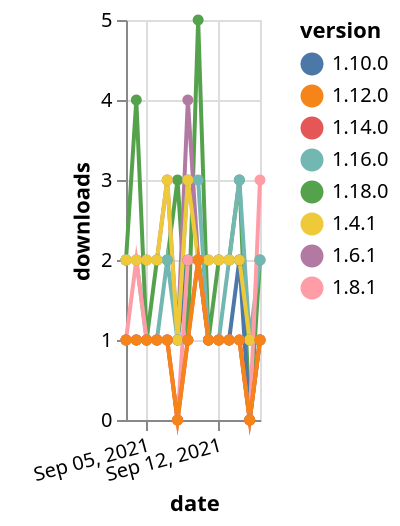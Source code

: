 {"$schema": "https://vega.github.io/schema/vega-lite/v5.json", "description": "A simple bar chart with embedded data.", "data": {"values": [{"date": "2021-09-03", "total": 200, "delta": 2, "version": "1.18.0"}, {"date": "2021-09-04", "total": 204, "delta": 4, "version": "1.18.0"}, {"date": "2021-09-05", "total": 205, "delta": 1, "version": "1.18.0"}, {"date": "2021-09-06", "total": 207, "delta": 2, "version": "1.18.0"}, {"date": "2021-09-07", "total": 209, "delta": 2, "version": "1.18.0"}, {"date": "2021-09-08", "total": 212, "delta": 3, "version": "1.18.0"}, {"date": "2021-09-09", "total": 213, "delta": 1, "version": "1.18.0"}, {"date": "2021-09-10", "total": 218, "delta": 5, "version": "1.18.0"}, {"date": "2021-09-11", "total": 219, "delta": 1, "version": "1.18.0"}, {"date": "2021-09-12", "total": 221, "delta": 2, "version": "1.18.0"}, {"date": "2021-09-13", "total": 223, "delta": 2, "version": "1.18.0"}, {"date": "2021-09-14", "total": 226, "delta": 3, "version": "1.18.0"}, {"date": "2021-09-15", "total": 226, "delta": 0, "version": "1.18.0"}, {"date": "2021-09-16", "total": 228, "delta": 2, "version": "1.18.0"}, {"date": "2021-09-03", "total": 2324, "delta": 2, "version": "1.6.1"}, {"date": "2021-09-04", "total": 2326, "delta": 2, "version": "1.6.1"}, {"date": "2021-09-05", "total": 2328, "delta": 2, "version": "1.6.1"}, {"date": "2021-09-06", "total": 2330, "delta": 2, "version": "1.6.1"}, {"date": "2021-09-07", "total": 2333, "delta": 3, "version": "1.6.1"}, {"date": "2021-09-08", "total": 2334, "delta": 1, "version": "1.6.1"}, {"date": "2021-09-09", "total": 2338, "delta": 4, "version": "1.6.1"}, {"date": "2021-09-10", "total": 2340, "delta": 2, "version": "1.6.1"}, {"date": "2021-09-11", "total": 2342, "delta": 2, "version": "1.6.1"}, {"date": "2021-09-12", "total": 2344, "delta": 2, "version": "1.6.1"}, {"date": "2021-09-13", "total": 2346, "delta": 2, "version": "1.6.1"}, {"date": "2021-09-14", "total": 2348, "delta": 2, "version": "1.6.1"}, {"date": "2021-09-15", "total": 2349, "delta": 1, "version": "1.6.1"}, {"date": "2021-09-16", "total": 2350, "delta": 1, "version": "1.6.1"}, {"date": "2021-09-03", "total": 429, "delta": 1, "version": "1.10.0"}, {"date": "2021-09-04", "total": 430, "delta": 1, "version": "1.10.0"}, {"date": "2021-09-05", "total": 431, "delta": 1, "version": "1.10.0"}, {"date": "2021-09-06", "total": 432, "delta": 1, "version": "1.10.0"}, {"date": "2021-09-07", "total": 433, "delta": 1, "version": "1.10.0"}, {"date": "2021-09-08", "total": 434, "delta": 1, "version": "1.10.0"}, {"date": "2021-09-09", "total": 436, "delta": 2, "version": "1.10.0"}, {"date": "2021-09-10", "total": 438, "delta": 2, "version": "1.10.0"}, {"date": "2021-09-11", "total": 439, "delta": 1, "version": "1.10.0"}, {"date": "2021-09-12", "total": 440, "delta": 1, "version": "1.10.0"}, {"date": "2021-09-13", "total": 441, "delta": 1, "version": "1.10.0"}, {"date": "2021-09-14", "total": 443, "delta": 2, "version": "1.10.0"}, {"date": "2021-09-15", "total": 443, "delta": 0, "version": "1.10.0"}, {"date": "2021-09-16", "total": 444, "delta": 1, "version": "1.10.0"}, {"date": "2021-09-03", "total": 1115, "delta": 2, "version": "1.16.0"}, {"date": "2021-09-04", "total": 1117, "delta": 2, "version": "1.16.0"}, {"date": "2021-09-05", "total": 1118, "delta": 1, "version": "1.16.0"}, {"date": "2021-09-06", "total": 1119, "delta": 1, "version": "1.16.0"}, {"date": "2021-09-07", "total": 1121, "delta": 2, "version": "1.16.0"}, {"date": "2021-09-08", "total": 1122, "delta": 1, "version": "1.16.0"}, {"date": "2021-09-09", "total": 1125, "delta": 3, "version": "1.16.0"}, {"date": "2021-09-10", "total": 1128, "delta": 3, "version": "1.16.0"}, {"date": "2021-09-11", "total": 1129, "delta": 1, "version": "1.16.0"}, {"date": "2021-09-12", "total": 1130, "delta": 1, "version": "1.16.0"}, {"date": "2021-09-13", "total": 1132, "delta": 2, "version": "1.16.0"}, {"date": "2021-09-14", "total": 1135, "delta": 3, "version": "1.16.0"}, {"date": "2021-09-15", "total": 1136, "delta": 1, "version": "1.16.0"}, {"date": "2021-09-16", "total": 1138, "delta": 2, "version": "1.16.0"}, {"date": "2021-09-03", "total": 819, "delta": 1, "version": "1.8.1"}, {"date": "2021-09-04", "total": 821, "delta": 2, "version": "1.8.1"}, {"date": "2021-09-05", "total": 822, "delta": 1, "version": "1.8.1"}, {"date": "2021-09-06", "total": 823, "delta": 1, "version": "1.8.1"}, {"date": "2021-09-07", "total": 824, "delta": 1, "version": "1.8.1"}, {"date": "2021-09-08", "total": 824, "delta": 0, "version": "1.8.1"}, {"date": "2021-09-09", "total": 826, "delta": 2, "version": "1.8.1"}, {"date": "2021-09-10", "total": 828, "delta": 2, "version": "1.8.1"}, {"date": "2021-09-11", "total": 829, "delta": 1, "version": "1.8.1"}, {"date": "2021-09-12", "total": 830, "delta": 1, "version": "1.8.1"}, {"date": "2021-09-13", "total": 831, "delta": 1, "version": "1.8.1"}, {"date": "2021-09-14", "total": 832, "delta": 1, "version": "1.8.1"}, {"date": "2021-09-15", "total": 832, "delta": 0, "version": "1.8.1"}, {"date": "2021-09-16", "total": 835, "delta": 3, "version": "1.8.1"}, {"date": "2021-09-03", "total": 2359, "delta": 2, "version": "1.4.1"}, {"date": "2021-09-04", "total": 2361, "delta": 2, "version": "1.4.1"}, {"date": "2021-09-05", "total": 2363, "delta": 2, "version": "1.4.1"}, {"date": "2021-09-06", "total": 2365, "delta": 2, "version": "1.4.1"}, {"date": "2021-09-07", "total": 2368, "delta": 3, "version": "1.4.1"}, {"date": "2021-09-08", "total": 2369, "delta": 1, "version": "1.4.1"}, {"date": "2021-09-09", "total": 2372, "delta": 3, "version": "1.4.1"}, {"date": "2021-09-10", "total": 2374, "delta": 2, "version": "1.4.1"}, {"date": "2021-09-11", "total": 2376, "delta": 2, "version": "1.4.1"}, {"date": "2021-09-12", "total": 2378, "delta": 2, "version": "1.4.1"}, {"date": "2021-09-13", "total": 2380, "delta": 2, "version": "1.4.1"}, {"date": "2021-09-14", "total": 2382, "delta": 2, "version": "1.4.1"}, {"date": "2021-09-15", "total": 2383, "delta": 1, "version": "1.4.1"}, {"date": "2021-09-16", "total": 2384, "delta": 1, "version": "1.4.1"}, {"date": "2021-09-03", "total": 382, "delta": 1, "version": "1.14.0"}, {"date": "2021-09-04", "total": 383, "delta": 1, "version": "1.14.0"}, {"date": "2021-09-05", "total": 384, "delta": 1, "version": "1.14.0"}, {"date": "2021-09-06", "total": 385, "delta": 1, "version": "1.14.0"}, {"date": "2021-09-07", "total": 386, "delta": 1, "version": "1.14.0"}, {"date": "2021-09-08", "total": 386, "delta": 0, "version": "1.14.0"}, {"date": "2021-09-09", "total": 387, "delta": 1, "version": "1.14.0"}, {"date": "2021-09-10", "total": 389, "delta": 2, "version": "1.14.0"}, {"date": "2021-09-11", "total": 390, "delta": 1, "version": "1.14.0"}, {"date": "2021-09-12", "total": 391, "delta": 1, "version": "1.14.0"}, {"date": "2021-09-13", "total": 392, "delta": 1, "version": "1.14.0"}, {"date": "2021-09-14", "total": 393, "delta": 1, "version": "1.14.0"}, {"date": "2021-09-15", "total": 393, "delta": 0, "version": "1.14.0"}, {"date": "2021-09-16", "total": 394, "delta": 1, "version": "1.14.0"}, {"date": "2021-09-03", "total": 636, "delta": 1, "version": "1.12.0"}, {"date": "2021-09-04", "total": 637, "delta": 1, "version": "1.12.0"}, {"date": "2021-09-05", "total": 638, "delta": 1, "version": "1.12.0"}, {"date": "2021-09-06", "total": 639, "delta": 1, "version": "1.12.0"}, {"date": "2021-09-07", "total": 640, "delta": 1, "version": "1.12.0"}, {"date": "2021-09-08", "total": 640, "delta": 0, "version": "1.12.0"}, {"date": "2021-09-09", "total": 641, "delta": 1, "version": "1.12.0"}, {"date": "2021-09-10", "total": 643, "delta": 2, "version": "1.12.0"}, {"date": "2021-09-11", "total": 644, "delta": 1, "version": "1.12.0"}, {"date": "2021-09-12", "total": 645, "delta": 1, "version": "1.12.0"}, {"date": "2021-09-13", "total": 646, "delta": 1, "version": "1.12.0"}, {"date": "2021-09-14", "total": 647, "delta": 1, "version": "1.12.0"}, {"date": "2021-09-15", "total": 647, "delta": 0, "version": "1.12.0"}, {"date": "2021-09-16", "total": 648, "delta": 1, "version": "1.12.0"}]}, "width": "container", "mark": {"type": "line", "point": {"filled": true}}, "encoding": {"x": {"field": "date", "type": "temporal", "timeUnit": "yearmonthdate", "title": "date", "axis": {"labelAngle": -15}}, "y": {"field": "delta", "type": "quantitative", "title": "downloads"}, "color": {"field": "version", "type": "nominal"}, "tooltip": {"field": "delta"}}}